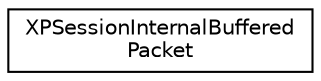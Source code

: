 digraph "Graphical Class Hierarchy"
{
  edge [fontname="Helvetica",fontsize="10",labelfontname="Helvetica",labelfontsize="10"];
  node [fontname="Helvetica",fontsize="10",shape=record];
  rankdir="LR";
  Node1 [label="XPSessionInternalBuffered\lPacket",height=0.2,width=0.4,color="black", fillcolor="white", style="filled",URL="$classRNReplicaNet_1_1XPSessionInternalBufferedPacket.html"];
}
